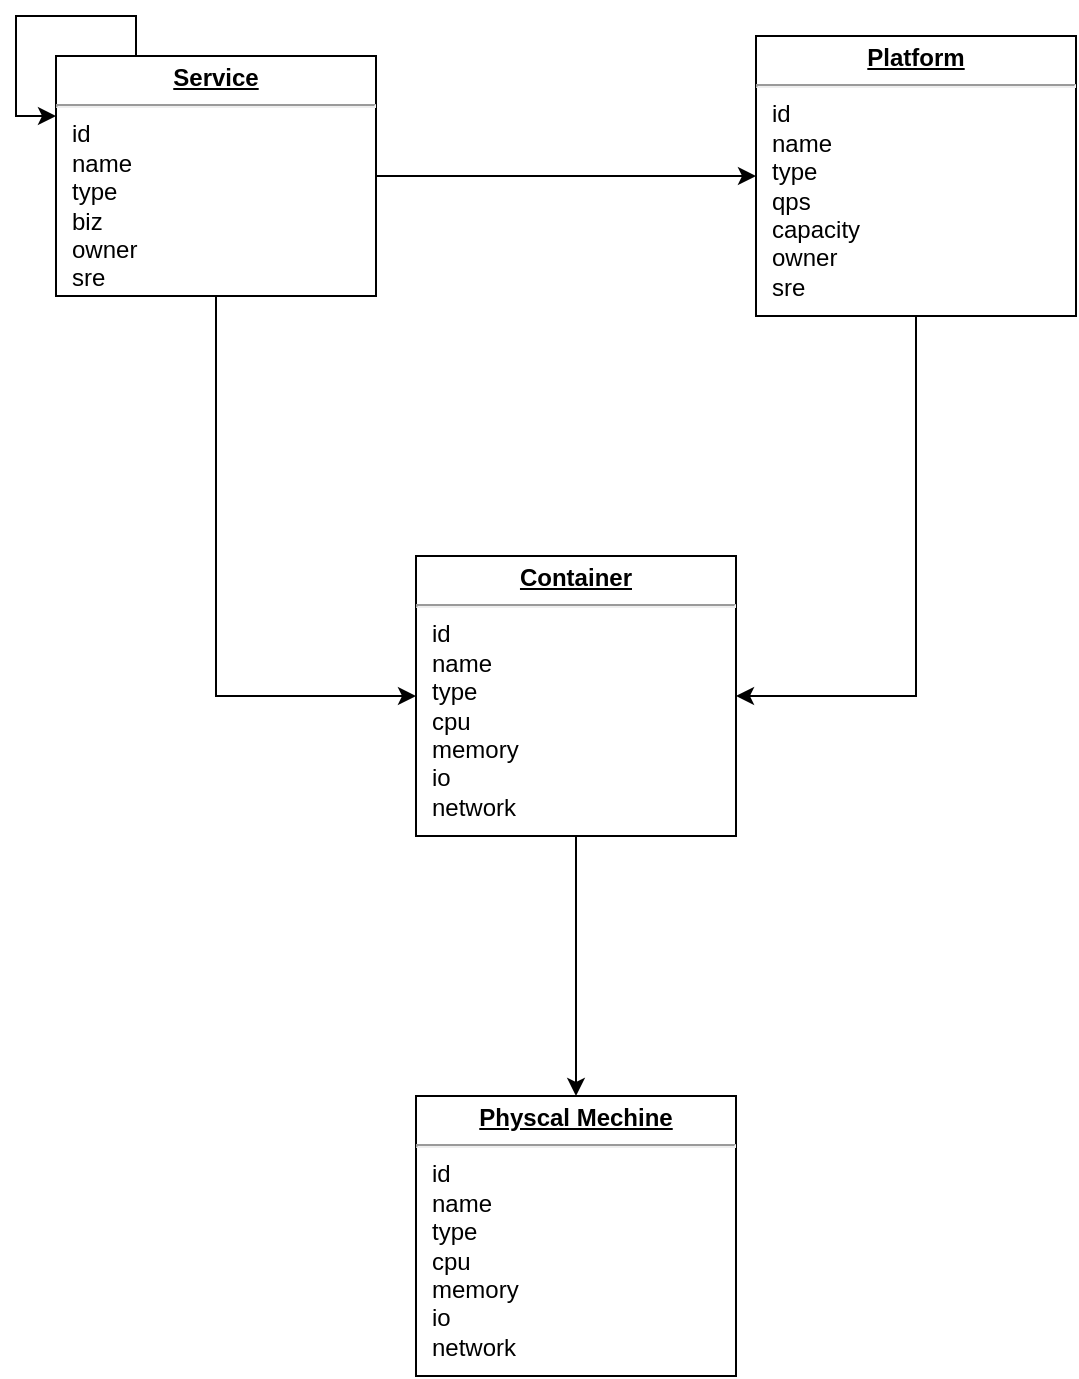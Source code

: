 <mxfile version="10.6.3" type="github"><diagram id="HagEdvDv9o0nsiX48Em3" name="Page-1"><mxGraphModel dx="907" dy="742" grid="1" gridSize="10" guides="1" tooltips="1" connect="1" arrows="1" fold="1" page="1" pageScale="1" pageWidth="827" pageHeight="1169" math="0" shadow="0"><root><mxCell id="0"/><mxCell id="1" parent="0"/><mxCell id="BKTRrzTu1_jNXCXqqdWc-9" style="edgeStyle=orthogonalEdgeStyle;rounded=0;orthogonalLoop=1;jettySize=auto;html=1;exitX=1;exitY=0.5;exitDx=0;exitDy=0;entryX=0;entryY=0.5;entryDx=0;entryDy=0;" edge="1" parent="1" source="BKTRrzTu1_jNXCXqqdWc-1" target="BKTRrzTu1_jNXCXqqdWc-6"><mxGeometry relative="1" as="geometry"/></mxCell><mxCell id="BKTRrzTu1_jNXCXqqdWc-10" style="edgeStyle=orthogonalEdgeStyle;rounded=0;orthogonalLoop=1;jettySize=auto;html=1;exitX=0.5;exitY=1;exitDx=0;exitDy=0;entryX=0;entryY=0.5;entryDx=0;entryDy=0;" edge="1" parent="1" source="BKTRrzTu1_jNXCXqqdWc-1" target="BKTRrzTu1_jNXCXqqdWc-7"><mxGeometry relative="1" as="geometry"/></mxCell><mxCell id="BKTRrzTu1_jNXCXqqdWc-1" value="&lt;p style=&quot;margin: 0px ; margin-top: 4px ; text-align: center ; text-decoration: underline&quot;&gt;&lt;b&gt;Service&lt;/b&gt;&lt;/p&gt;&lt;hr&gt;&lt;p style=&quot;margin: 0px ; margin-left: 8px&quot;&gt;id&lt;/p&gt;&lt;p style=&quot;margin: 0px ; margin-left: 8px&quot;&gt;name&lt;/p&gt;&lt;p style=&quot;margin: 0px ; margin-left: 8px&quot;&gt;type&lt;/p&gt;&lt;p style=&quot;margin: 0px ; margin-left: 8px&quot;&gt;biz&lt;/p&gt;&lt;p style=&quot;margin: 0px ; margin-left: 8px&quot;&gt;owner&lt;/p&gt;&lt;p style=&quot;margin: 0px ; margin-left: 8px&quot;&gt;sre&lt;/p&gt;" style="verticalAlign=top;align=left;overflow=fill;fontSize=12;fontFamily=Helvetica;html=1;" vertex="1" parent="1"><mxGeometry x="180" y="240" width="160" height="120" as="geometry"/></mxCell><mxCell id="BKTRrzTu1_jNXCXqqdWc-11" style="edgeStyle=orthogonalEdgeStyle;rounded=0;orthogonalLoop=1;jettySize=auto;html=1;exitX=0.5;exitY=1;exitDx=0;exitDy=0;entryX=1;entryY=0.5;entryDx=0;entryDy=0;" edge="1" parent="1" source="BKTRrzTu1_jNXCXqqdWc-6" target="BKTRrzTu1_jNXCXqqdWc-7"><mxGeometry relative="1" as="geometry"/></mxCell><mxCell id="BKTRrzTu1_jNXCXqqdWc-6" value="&lt;p style=&quot;margin: 0px ; margin-top: 4px ; text-align: center ; text-decoration: underline&quot;&gt;&lt;b&gt;Platform&lt;/b&gt;&lt;/p&gt;&lt;hr&gt;&lt;p style=&quot;margin: 0px ; margin-left: 8px&quot;&gt;id&lt;/p&gt;&lt;p style=&quot;margin: 0px ; margin-left: 8px&quot;&gt;name&lt;/p&gt;&lt;p style=&quot;margin: 0px ; margin-left: 8px&quot;&gt;type&lt;/p&gt;&lt;p style=&quot;margin: 0px ; margin-left: 8px&quot;&gt;qps&lt;/p&gt;&lt;p style=&quot;margin: 0px ; margin-left: 8px&quot;&gt;&lt;span&gt;capacity&lt;/span&gt;&lt;br&gt;&lt;/p&gt;&lt;p style=&quot;margin: 0px ; margin-left: 8px&quot;&gt;owner&lt;/p&gt;&lt;p style=&quot;margin: 0px ; margin-left: 8px&quot;&gt;sre&lt;/p&gt;" style="verticalAlign=top;align=left;overflow=fill;fontSize=12;fontFamily=Helvetica;html=1;" vertex="1" parent="1"><mxGeometry x="530" y="230" width="160" height="140" as="geometry"/></mxCell><mxCell id="BKTRrzTu1_jNXCXqqdWc-12" style="edgeStyle=orthogonalEdgeStyle;rounded=0;orthogonalLoop=1;jettySize=auto;html=1;exitX=0.5;exitY=1;exitDx=0;exitDy=0;entryX=0.5;entryY=0;entryDx=0;entryDy=0;" edge="1" parent="1" source="BKTRrzTu1_jNXCXqqdWc-7" target="BKTRrzTu1_jNXCXqqdWc-8"><mxGeometry relative="1" as="geometry"/></mxCell><mxCell id="BKTRrzTu1_jNXCXqqdWc-7" value="&lt;p style=&quot;margin: 0px ; margin-top: 4px ; text-align: center ; text-decoration: underline&quot;&gt;&lt;b&gt;Container&lt;/b&gt;&lt;/p&gt;&lt;hr&gt;&lt;p style=&quot;margin: 0px ; margin-left: 8px&quot;&gt;id&lt;/p&gt;&lt;p style=&quot;margin: 0px ; margin-left: 8px&quot;&gt;name&lt;/p&gt;&lt;p style=&quot;margin: 0px ; margin-left: 8px&quot;&gt;type&lt;/p&gt;&lt;p style=&quot;margin: 0px ; margin-left: 8px&quot;&gt;cpu&lt;/p&gt;&lt;p style=&quot;margin: 0px ; margin-left: 8px&quot;&gt;memory&lt;/p&gt;&lt;p style=&quot;margin: 0px ; margin-left: 8px&quot;&gt;io&lt;/p&gt;&lt;p style=&quot;margin: 0px ; margin-left: 8px&quot;&gt;network&lt;/p&gt;" style="verticalAlign=top;align=left;overflow=fill;fontSize=12;fontFamily=Helvetica;html=1;" vertex="1" parent="1"><mxGeometry x="360" y="490" width="160" height="140" as="geometry"/></mxCell><mxCell id="BKTRrzTu1_jNXCXqqdWc-8" value="&lt;p style=&quot;margin: 0px ; margin-top: 4px ; text-align: center ; text-decoration: underline&quot;&gt;&lt;b&gt;Physcal Mechine&lt;/b&gt;&lt;/p&gt;&lt;hr&gt;&lt;p style=&quot;margin: 0px ; margin-left: 8px&quot;&gt;id&lt;/p&gt;&lt;p style=&quot;margin: 0px ; margin-left: 8px&quot;&gt;name&lt;/p&gt;&lt;p style=&quot;margin: 0px ; margin-left: 8px&quot;&gt;type&lt;/p&gt;&lt;p style=&quot;margin: 0px ; margin-left: 8px&quot;&gt;cpu&lt;/p&gt;&lt;p style=&quot;margin: 0px ; margin-left: 8px&quot;&gt;memory&lt;/p&gt;&lt;p style=&quot;margin: 0px ; margin-left: 8px&quot;&gt;io&lt;/p&gt;&lt;p style=&quot;margin: 0px ; margin-left: 8px&quot;&gt;network&lt;/p&gt;" style="verticalAlign=top;align=left;overflow=fill;fontSize=12;fontFamily=Helvetica;html=1;" vertex="1" parent="1"><mxGeometry x="360" y="760" width="160" height="140" as="geometry"/></mxCell><mxCell id="BKTRrzTu1_jNXCXqqdWc-13" style="edgeStyle=orthogonalEdgeStyle;rounded=0;orthogonalLoop=1;jettySize=auto;html=1;exitX=0.25;exitY=0;exitDx=0;exitDy=0;entryX=0;entryY=0.25;entryDx=0;entryDy=0;" edge="1" parent="1" source="BKTRrzTu1_jNXCXqqdWc-1" target="BKTRrzTu1_jNXCXqqdWc-1"><mxGeometry relative="1" as="geometry"><Array as="points"><mxPoint x="220" y="220"/><mxPoint x="160" y="220"/><mxPoint x="160" y="270"/></Array></mxGeometry></mxCell></root></mxGraphModel></diagram></mxfile>